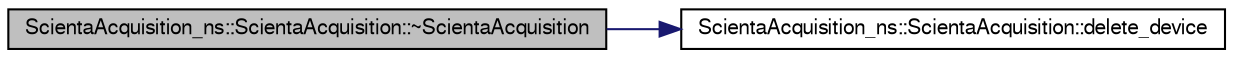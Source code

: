 digraph G
{
  edge [fontname="FreeSans",fontsize="10",labelfontname="FreeSans",labelfontsize="10"];
  node [fontname="FreeSans",fontsize="10",shape=record];
  rankdir=LR;
  Node1 [label="ScientaAcquisition_ns::ScientaAcquisition::~ScientaAcquisition",height=0.2,width=0.4,color="black", fillcolor="grey75", style="filled" fontcolor="black"];
  Node1 -> Node2 [color="midnightblue",fontsize="10",style="solid",fontname="FreeSans"];
  Node2 [label="ScientaAcquisition_ns::ScientaAcquisition::delete_device",height=0.2,width=0.4,color="black", fillcolor="white", style="filled",URL="$class_scienta_acquisition__ns_1_1_scienta_acquisition.html#aec3dad726314e77b6a80ae5a71afad9a",tooltip="will be called at device destruction or at init command."];
}
